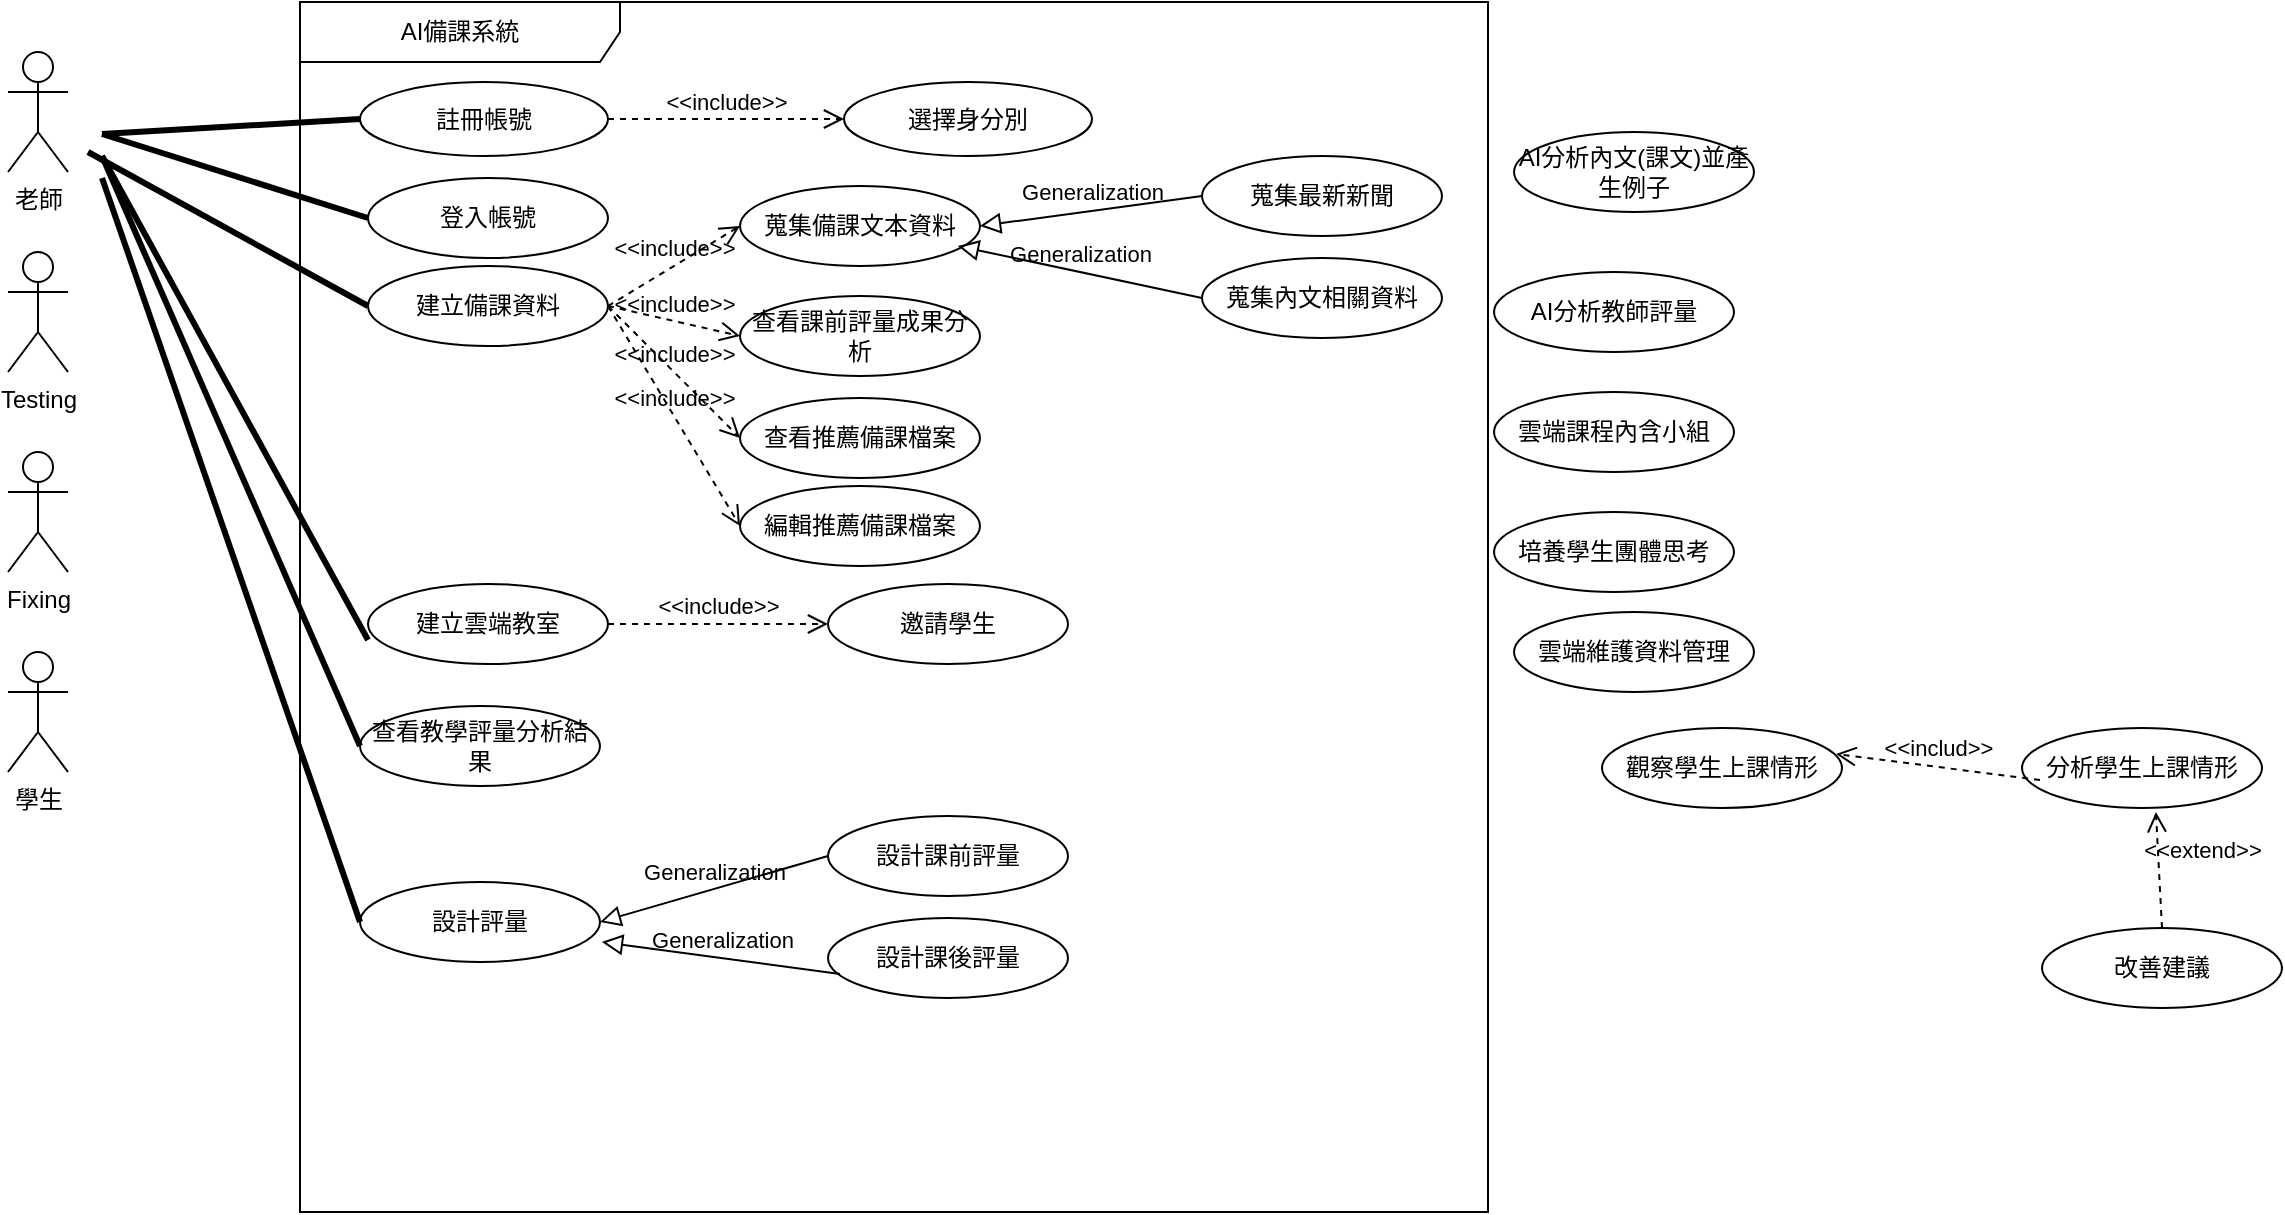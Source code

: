<mxfile>
    <diagram name="第 1 页" id="czv0dz-GBIxx080b_6wI">
        <mxGraphModel dx="816" dy="1475" grid="1" gridSize="11" guides="1" tooltips="1" connect="1" arrows="1" fold="1" page="1" pageScale="1" pageWidth="827" pageHeight="1169" math="0" shadow="0">
            <root>
                <mxCell id="0"/>
                <mxCell id="1" parent="0"/>
                <mxCell id="lKGrQ2MK0r0M78TdMLY--1" value="&lt;div&gt;老師&lt;/div&gt;&lt;div&gt;&lt;br&gt;&lt;/div&gt;" style="shape=umlActor;verticalLabelPosition=bottom;verticalAlign=top;html=1;" parent="1" vertex="1">
                    <mxGeometry x="30" y="-360" width="30" height="60" as="geometry"/>
                </mxCell>
                <mxCell id="lKGrQ2MK0r0M78TdMLY--4" value="Testing" style="shape=umlActor;verticalLabelPosition=bottom;verticalAlign=top;html=1;" parent="1" vertex="1">
                    <mxGeometry x="30" y="-260" width="30" height="60" as="geometry"/>
                </mxCell>
                <mxCell id="lKGrQ2MK0r0M78TdMLY--5" value="Fixing" style="shape=umlActor;verticalLabelPosition=bottom;verticalAlign=top;html=1;" parent="1" vertex="1">
                    <mxGeometry x="30" y="-160" width="30" height="60" as="geometry"/>
                </mxCell>
                <mxCell id="Dm8r0YIzHr2bbyU3Pss4-1" value="AI備課系統" style="shape=umlFrame;whiteSpace=wrap;html=1;pointerEvents=0;recursiveResize=0;container=1;collapsible=0;width=160;" parent="1" vertex="1">
                    <mxGeometry x="176" y="-385" width="594" height="605" as="geometry"/>
                </mxCell>
                <mxCell id="8fR5_x-3oUHtHIp3af_6-4" value="登入帳號" style="ellipse;html=1;whiteSpace=wrap;" parent="Dm8r0YIzHr2bbyU3Pss4-1" vertex="1">
                    <mxGeometry x="34" y="88" width="120" height="40" as="geometry"/>
                </mxCell>
                <mxCell id="8fR5_x-3oUHtHIp3af_6-3" value="&lt;div&gt;蒐集備課文本資料&lt;/div&gt;" style="ellipse;html=1;whiteSpace=wrap;" parent="Dm8r0YIzHr2bbyU3Pss4-1" vertex="1">
                    <mxGeometry x="220" y="92" width="120" height="40" as="geometry"/>
                </mxCell>
                <mxCell id="8fR5_x-3oUHtHIp3af_6-7" value="蒐集最新新聞" style="ellipse;html=1;whiteSpace=wrap;" parent="Dm8r0YIzHr2bbyU3Pss4-1" vertex="1">
                    <mxGeometry x="451" y="77" width="120" height="40" as="geometry"/>
                </mxCell>
                <mxCell id="8fR5_x-3oUHtHIp3af_6-8" value="蒐集內文相關資料" style="ellipse;html=1;whiteSpace=wrap;" parent="Dm8r0YIzHr2bbyU3Pss4-1" vertex="1">
                    <mxGeometry x="451" y="128" width="120" height="40" as="geometry"/>
                </mxCell>
                <mxCell id="2" value="註冊帳號" style="ellipse;html=1;whiteSpace=wrap;" vertex="1" parent="Dm8r0YIzHr2bbyU3Pss4-1">
                    <mxGeometry x="30" y="40" width="124" height="37" as="geometry"/>
                </mxCell>
                <mxCell id="3" value="選擇身分別" style="ellipse;html=1;whiteSpace=wrap;" vertex="1" parent="Dm8r0YIzHr2bbyU3Pss4-1">
                    <mxGeometry x="272" y="40" width="124" height="37" as="geometry"/>
                </mxCell>
                <mxCell id="4" value="&amp;lt;&amp;lt;include&amp;gt;&amp;gt;" style="endArrow=open;startArrow=none;endFill=0;startFill=0;endSize=8;html=1;verticalAlign=bottom;dashed=1;labelBackgroundColor=none;rounded=0;exitX=1;exitY=0.5;exitDx=0;exitDy=0;entryX=0;entryY=0.5;entryDx=0;entryDy=0;" edge="1" parent="Dm8r0YIzHr2bbyU3Pss4-1" source="2" target="3">
                    <mxGeometry width="160" relative="1" as="geometry">
                        <mxPoint x="260" y="321" as="sourcePoint"/>
                        <mxPoint x="239" y="59" as="targetPoint"/>
                    </mxGeometry>
                </mxCell>
                <mxCell id="9" value="Generalization" style="endArrow=block;html=1;rounded=0;align=center;verticalAlign=bottom;endFill=0;labelBackgroundColor=none;endSize=8;entryX=1;entryY=0.5;entryDx=0;entryDy=0;exitX=0;exitY=0.5;exitDx=0;exitDy=0;" edge="1" parent="Dm8r0YIzHr2bbyU3Pss4-1" source="8fR5_x-3oUHtHIp3af_6-7" target="8fR5_x-3oUHtHIp3af_6-3">
                    <mxGeometry relative="1" as="geometry">
                        <mxPoint x="198" y="200" as="sourcePoint"/>
                        <mxPoint x="203" y="260" as="targetPoint"/>
                        <Array as="points"/>
                    </mxGeometry>
                </mxCell>
                <mxCell id="10" value="" style="resizable=0;html=1;align=center;verticalAlign=top;labelBackgroundColor=none;" connectable="0" vertex="1" parent="9">
                    <mxGeometry relative="1" as="geometry"/>
                </mxCell>
                <mxCell id="11" value="Generalization" style="endArrow=block;html=1;rounded=0;align=center;verticalAlign=bottom;endFill=0;labelBackgroundColor=none;endSize=8;exitX=0;exitY=0.5;exitDx=0;exitDy=0;entryX=0.908;entryY=0.75;entryDx=0;entryDy=0;entryPerimeter=0;" edge="1" parent="Dm8r0YIzHr2bbyU3Pss4-1" source="8fR5_x-3oUHtHIp3af_6-8" target="8fR5_x-3oUHtHIp3af_6-3">
                    <mxGeometry relative="1" as="geometry">
                        <mxPoint x="261" y="141" as="sourcePoint"/>
                        <mxPoint x="143" y="209" as="targetPoint"/>
                        <Array as="points"/>
                    </mxGeometry>
                </mxCell>
                <mxCell id="12" value="" style="resizable=0;html=1;align=center;verticalAlign=top;labelBackgroundColor=none;" connectable="0" vertex="1" parent="11">
                    <mxGeometry relative="1" as="geometry"/>
                </mxCell>
                <mxCell id="14" value="建立雲端教室" style="ellipse;html=1;whiteSpace=wrap;" vertex="1" parent="Dm8r0YIzHr2bbyU3Pss4-1">
                    <mxGeometry x="34" y="291" width="120" height="40" as="geometry"/>
                </mxCell>
                <mxCell id="15" value="邀請學生" style="ellipse;html=1;whiteSpace=wrap;" vertex="1" parent="Dm8r0YIzHr2bbyU3Pss4-1">
                    <mxGeometry x="264" y="291" width="120" height="40" as="geometry"/>
                </mxCell>
                <mxCell id="16" value="&amp;lt;&amp;lt;include&amp;gt;&amp;gt;" style="endArrow=open;startArrow=none;endFill=0;startFill=0;endSize=8;html=1;verticalAlign=bottom;dashed=1;labelBackgroundColor=none;rounded=0;exitX=1;exitY=0.5;exitDx=0;exitDy=0;entryX=0;entryY=0.5;entryDx=0;entryDy=0;" edge="1" parent="Dm8r0YIzHr2bbyU3Pss4-1" source="14" target="15">
                    <mxGeometry width="160" relative="1" as="geometry">
                        <mxPoint x="154" y="231" as="sourcePoint"/>
                        <mxPoint x="272" y="231" as="targetPoint"/>
                    </mxGeometry>
                </mxCell>
                <mxCell id="18" value="建立備課資料" style="ellipse;html=1;whiteSpace=wrap;" vertex="1" parent="Dm8r0YIzHr2bbyU3Pss4-1">
                    <mxGeometry x="34" y="132" width="120" height="40" as="geometry"/>
                </mxCell>
                <mxCell id="19" value="&amp;lt;&amp;lt;include&amp;gt;&amp;gt;" style="endArrow=open;startArrow=none;endFill=0;startFill=0;endSize=8;html=1;verticalAlign=bottom;dashed=1;labelBackgroundColor=none;rounded=0;exitX=1;exitY=0.5;exitDx=0;exitDy=0;entryX=0;entryY=0.5;entryDx=0;entryDy=0;" edge="1" parent="Dm8r0YIzHr2bbyU3Pss4-1" source="18" target="8fR5_x-3oUHtHIp3af_6-3">
                    <mxGeometry width="160" relative="1" as="geometry">
                        <mxPoint x="165" y="69.5" as="sourcePoint"/>
                        <mxPoint x="283" y="69.5" as="targetPoint"/>
                    </mxGeometry>
                </mxCell>
                <mxCell id="20" value="查看推薦備課檔案" style="ellipse;html=1;whiteSpace=wrap;" vertex="1" parent="Dm8r0YIzHr2bbyU3Pss4-1">
                    <mxGeometry x="220" y="198" width="120" height="40" as="geometry"/>
                </mxCell>
                <mxCell id="21" value="&lt;div&gt;查看課前評量成果分析&lt;/div&gt;" style="ellipse;html=1;whiteSpace=wrap;" vertex="1" parent="Dm8r0YIzHr2bbyU3Pss4-1">
                    <mxGeometry x="220" y="147" width="120" height="40" as="geometry"/>
                </mxCell>
                <mxCell id="22" value="編輯推薦備課檔案" style="ellipse;html=1;whiteSpace=wrap;" vertex="1" parent="Dm8r0YIzHr2bbyU3Pss4-1">
                    <mxGeometry x="220" y="242" width="120" height="40" as="geometry"/>
                </mxCell>
                <mxCell id="27" value="&amp;lt;&amp;lt;include&amp;gt;&amp;gt;" style="endArrow=open;startArrow=none;endFill=0;startFill=0;endSize=8;html=1;verticalAlign=bottom;dashed=1;labelBackgroundColor=none;rounded=0;exitX=1;exitY=0.5;exitDx=0;exitDy=0;entryX=0;entryY=0.5;entryDx=0;entryDy=0;" edge="1" parent="Dm8r0YIzHr2bbyU3Pss4-1" source="18" target="21">
                    <mxGeometry width="160" relative="1" as="geometry">
                        <mxPoint x="34" y="271" as="sourcePoint"/>
                        <mxPoint x="67" y="231" as="targetPoint"/>
                    </mxGeometry>
                </mxCell>
                <mxCell id="26" value="&amp;lt;&amp;lt;include&amp;gt;&amp;gt;" style="endArrow=open;startArrow=none;endFill=0;startFill=0;endSize=8;html=1;verticalAlign=bottom;dashed=1;labelBackgroundColor=none;rounded=0;exitX=1;exitY=0.5;exitDx=0;exitDy=0;entryX=0;entryY=0.5;entryDx=0;entryDy=0;" edge="1" parent="Dm8r0YIzHr2bbyU3Pss4-1" source="18" target="22">
                    <mxGeometry width="160" relative="1" as="geometry">
                        <mxPoint x="110" y="249" as="sourcePoint"/>
                        <mxPoint x="143" y="209" as="targetPoint"/>
                    </mxGeometry>
                </mxCell>
                <mxCell id="29" value="&amp;lt;&amp;lt;include&amp;gt;&amp;gt;" style="endArrow=open;startArrow=none;endFill=0;startFill=0;endSize=8;html=1;verticalAlign=bottom;dashed=1;labelBackgroundColor=none;rounded=0;exitX=1;exitY=0.5;exitDx=0;exitDy=0;entryX=0;entryY=0.5;entryDx=0;entryDy=0;" edge="1" parent="Dm8r0YIzHr2bbyU3Pss4-1" source="18" target="20">
                    <mxGeometry width="160" relative="1" as="geometry">
                        <mxPoint x="88" y="271" as="sourcePoint"/>
                        <mxPoint x="121" y="231" as="targetPoint"/>
                    </mxGeometry>
                </mxCell>
                <mxCell id="31" value="查看教學評量分析結果" style="ellipse;html=1;whiteSpace=wrap;" vertex="1" parent="Dm8r0YIzHr2bbyU3Pss4-1">
                    <mxGeometry x="30" y="352" width="120" height="40" as="geometry"/>
                </mxCell>
                <mxCell id="23" value="設計評量" style="ellipse;html=1;whiteSpace=wrap;" vertex="1" parent="Dm8r0YIzHr2bbyU3Pss4-1">
                    <mxGeometry x="30" y="440" width="120" height="40" as="geometry"/>
                </mxCell>
                <mxCell id="24" value="設計課前評量" style="ellipse;html=1;whiteSpace=wrap;" vertex="1" parent="Dm8r0YIzHr2bbyU3Pss4-1">
                    <mxGeometry x="264" y="407" width="120" height="40" as="geometry"/>
                </mxCell>
                <mxCell id="25" value="設計課後評量" style="ellipse;html=1;whiteSpace=wrap;" vertex="1" parent="Dm8r0YIzHr2bbyU3Pss4-1">
                    <mxGeometry x="264" y="458" width="120" height="40" as="geometry"/>
                </mxCell>
                <mxCell id="35" value="Generalization" style="endArrow=block;html=1;rounded=0;align=center;verticalAlign=bottom;endFill=0;labelBackgroundColor=none;endSize=8;entryX=1.008;entryY=0.75;entryDx=0;entryDy=0;entryPerimeter=0;exitX=0.05;exitY=0.7;exitDx=0;exitDy=0;exitPerimeter=0;" edge="1" parent="Dm8r0YIzHr2bbyU3Pss4-1" source="25" target="23">
                    <mxGeometry relative="1" as="geometry">
                        <mxPoint x="264" y="484" as="sourcePoint"/>
                        <mxPoint x="141.96" y="466" as="targetPoint"/>
                        <Array as="points"/>
                    </mxGeometry>
                </mxCell>
                <mxCell id="36" value="" style="resizable=0;html=1;align=center;verticalAlign=top;labelBackgroundColor=none;" connectable="0" vertex="1" parent="35">
                    <mxGeometry relative="1" as="geometry"/>
                </mxCell>
                <mxCell id="37" value="Generalization" style="endArrow=block;html=1;rounded=0;align=center;verticalAlign=bottom;endFill=0;labelBackgroundColor=none;endSize=8;entryX=1;entryY=0.5;entryDx=0;entryDy=0;exitX=0;exitY=0.5;exitDx=0;exitDy=0;" edge="1" parent="Dm8r0YIzHr2bbyU3Pss4-1" source="24" target="23">
                    <mxGeometry relative="1" as="geometry">
                        <mxPoint x="281" y="505" as="sourcePoint"/>
                        <mxPoint x="161.96" y="459" as="targetPoint"/>
                        <Array as="points"/>
                    </mxGeometry>
                </mxCell>
                <mxCell id="38" value="" style="resizable=0;html=1;align=center;verticalAlign=top;labelBackgroundColor=none;" connectable="0" vertex="1" parent="37">
                    <mxGeometry relative="1" as="geometry"/>
                </mxCell>
                <mxCell id="Dm8r0YIzHr2bbyU3Pss4-9" value="培養學生團體思考" style="ellipse;html=1;whiteSpace=wrap;" parent="1" vertex="1">
                    <mxGeometry x="773" y="-130" width="120" height="40" as="geometry"/>
                </mxCell>
                <mxCell id="Dm8r0YIzHr2bbyU3Pss4-3" value="雲端課程內含小組&lt;span style=&quot;color: rgba(0, 0, 0, 0); font-family: monospace; font-size: 0px; text-align: start; text-wrap: nowrap;&quot;&gt;%3CmxGraphModel%3E%3Croot%3E%3CmxCell%20id%3D%220%22%2F%3E%3CmxCell%20id%3D%221%22%20parent%3D%220%22%2F%3E%3CmxCell%20id%3D%222%22%20value%3D%22%E9%9B%B2%E7%AB%AF%E7%B6%AD%E8%AD%B7%E8%B3%87%E6%96%99%E7%AE%A1%E7%90%86%22%20style%3D%22ellipse%3Bhtml%3D1%3BwhiteSpace%3Dwrap%3B%22%20vertex%3D%221%22%20parent%3D%221%22%3E%3CmxGeometry%20x%3D%22220%22%20y%3D%22-330%22%20width%3D%22120%22%20height%3D%2240%22%20as%3D%22geometry%22%2F%3E%3C%2FmxCell%3E%3C%2Froot%3E%3C%2FmxGraphModel%3E&lt;/span&gt;" style="ellipse;html=1;whiteSpace=wrap;" parent="1" vertex="1">
                    <mxGeometry x="773" y="-190" width="120" height="40" as="geometry"/>
                </mxCell>
                <mxCell id="Dm8r0YIzHr2bbyU3Pss4-5" value="AI分析教師評量" style="ellipse;html=1;whiteSpace=wrap;" parent="1" vertex="1">
                    <mxGeometry x="773" y="-250" width="120" height="40" as="geometry"/>
                </mxCell>
                <mxCell id="Dm8r0YIzHr2bbyU3Pss4-4" value="AI分析內文(課文)並產生例子" style="ellipse;html=1;whiteSpace=wrap;" parent="1" vertex="1">
                    <mxGeometry x="783" y="-320" width="120" height="40" as="geometry"/>
                </mxCell>
                <mxCell id="Dm8r0YIzHr2bbyU3Pss4-2" value="雲端維護資料管理" style="ellipse;html=1;whiteSpace=wrap;" parent="1" vertex="1">
                    <mxGeometry x="783" y="-80" width="120" height="40" as="geometry"/>
                </mxCell>
                <mxCell id="8fR5_x-3oUHtHIp3af_6-25" value="" style="endArrow=none;startArrow=none;endFill=0;startFill=0;endSize=8;html=1;verticalAlign=bottom;labelBackgroundColor=none;strokeWidth=3;rounded=0;entryX=0;entryY=0.5;entryDx=0;entryDy=0;" parent="1" target="18" edge="1">
                    <mxGeometry width="160" relative="1" as="geometry">
                        <mxPoint x="70" y="-310" as="sourcePoint"/>
                        <mxPoint x="230" y="-310" as="targetPoint"/>
                    </mxGeometry>
                </mxCell>
                <mxCell id="8fR5_x-3oUHtHIp3af_6-28" value="學生" style="shape=umlActor;verticalLabelPosition=bottom;verticalAlign=top;html=1;" parent="1" vertex="1">
                    <mxGeometry x="30" y="-60" width="30" height="60" as="geometry"/>
                </mxCell>
                <mxCell id="6" value="" style="endArrow=none;startArrow=none;endFill=0;startFill=0;endSize=8;html=1;verticalAlign=bottom;labelBackgroundColor=none;strokeWidth=3;rounded=0;entryX=0;entryY=0.5;entryDx=0;entryDy=0;" edge="1" parent="1" target="2">
                    <mxGeometry width="160" relative="1" as="geometry">
                        <mxPoint x="77" y="-319" as="sourcePoint"/>
                        <mxPoint x="231" y="-190" as="targetPoint"/>
                    </mxGeometry>
                </mxCell>
                <mxCell id="7" value="" style="endArrow=none;startArrow=none;endFill=0;startFill=0;endSize=8;html=1;verticalAlign=bottom;labelBackgroundColor=none;strokeWidth=3;rounded=0;entryX=0;entryY=0.5;entryDx=0;entryDy=0;" edge="1" parent="1" target="8fR5_x-3oUHtHIp3af_6-4">
                    <mxGeometry width="160" relative="1" as="geometry">
                        <mxPoint x="77" y="-319" as="sourcePoint"/>
                        <mxPoint x="242" y="-145" as="targetPoint"/>
                    </mxGeometry>
                </mxCell>
                <mxCell id="17" value="" style="endArrow=none;startArrow=none;endFill=0;startFill=0;endSize=8;html=1;verticalAlign=bottom;labelBackgroundColor=none;strokeWidth=3;rounded=0;entryX=0;entryY=0.7;entryDx=0;entryDy=0;entryPerimeter=0;" edge="1" parent="1" target="14">
                    <mxGeometry width="160" relative="1" as="geometry">
                        <mxPoint x="77" y="-308" as="sourcePoint"/>
                        <mxPoint x="200" y="-183" as="targetPoint"/>
                    </mxGeometry>
                </mxCell>
                <mxCell id="8fR5_x-3oUHtHIp3af_6-2" value="觀察學生上課情形" style="ellipse;html=1;whiteSpace=wrap;" parent="1" vertex="1">
                    <mxGeometry x="827" y="-22" width="120" height="40" as="geometry"/>
                </mxCell>
                <mxCell id="8fR5_x-3oUHtHIp3af_6-20" value="分析學生上課情形" style="ellipse;html=1;whiteSpace=wrap;" parent="1" vertex="1">
                    <mxGeometry x="1037" y="-22" width="120" height="40" as="geometry"/>
                </mxCell>
                <mxCell id="8fR5_x-3oUHtHIp3af_6-21" value="改善建議" style="ellipse;html=1;whiteSpace=wrap;" parent="1" vertex="1">
                    <mxGeometry x="1047" y="78" width="120" height="40" as="geometry"/>
                </mxCell>
                <mxCell id="8fR5_x-3oUHtHIp3af_6-24" value="&amp;lt;&amp;lt;includ&amp;gt;&amp;gt;" style="endArrow=open;startArrow=none;endFill=0;startFill=0;endSize=8;html=1;verticalAlign=bottom;dashed=1;labelBackgroundColor=none;rounded=0;exitX=0.075;exitY=0.65;exitDx=0;exitDy=0;exitPerimeter=0;entryX=0.975;entryY=0.325;entryDx=0;entryDy=0;entryPerimeter=0;" parent="1" source="8fR5_x-3oUHtHIp3af_6-20" edge="1" target="8fR5_x-3oUHtHIp3af_6-2">
                    <mxGeometry width="160" relative="1" as="geometry">
                        <mxPoint x="646" y="-12" as="sourcePoint"/>
                        <mxPoint x="326" y="-105" as="targetPoint"/>
                    </mxGeometry>
                </mxCell>
                <mxCell id="8fR5_x-3oUHtHIp3af_6-23" value="&amp;lt;&amp;lt;extend&amp;gt;&amp;gt;" style="endArrow=open;startArrow=none;endFill=0;startFill=0;endSize=8;html=1;verticalAlign=bottom;dashed=1;labelBackgroundColor=none;rounded=0;entryX=0.558;entryY=1.05;entryDx=0;entryDy=0;exitX=0.5;exitY=0;exitDx=0;exitDy=0;entryPerimeter=0;" parent="1" source="8fR5_x-3oUHtHIp3af_6-21" target="8fR5_x-3oUHtHIp3af_6-20" edge="1">
                    <mxGeometry x="-0.004" y="-22" width="160" relative="1" as="geometry">
                        <mxPoint x="466" y="-55" as="sourcePoint"/>
                        <mxPoint x="569" y="-22" as="targetPoint"/>
                        <mxPoint as="offset"/>
                    </mxGeometry>
                </mxCell>
                <mxCell id="32" value="" style="endArrow=none;startArrow=none;endFill=0;startFill=0;endSize=8;html=1;verticalAlign=bottom;labelBackgroundColor=none;strokeWidth=3;rounded=0;entryX=0;entryY=0.5;entryDx=0;entryDy=0;" edge="1" parent="1" target="23">
                    <mxGeometry width="160" relative="1" as="geometry">
                        <mxPoint x="77" y="-297" as="sourcePoint"/>
                        <mxPoint x="221" y="-22" as="targetPoint"/>
                    </mxGeometry>
                </mxCell>
                <mxCell id="34" value="" style="endArrow=none;startArrow=none;endFill=0;startFill=0;endSize=8;html=1;verticalAlign=bottom;labelBackgroundColor=none;strokeWidth=3;rounded=0;entryX=0;entryY=0.5;entryDx=0;entryDy=0;" edge="1" parent="1" target="31">
                    <mxGeometry width="160" relative="1" as="geometry">
                        <mxPoint x="77" y="-308" as="sourcePoint"/>
                        <mxPoint x="221" y="-55" as="targetPoint"/>
                    </mxGeometry>
                </mxCell>
            </root>
        </mxGraphModel>
    </diagram>
</mxfile>